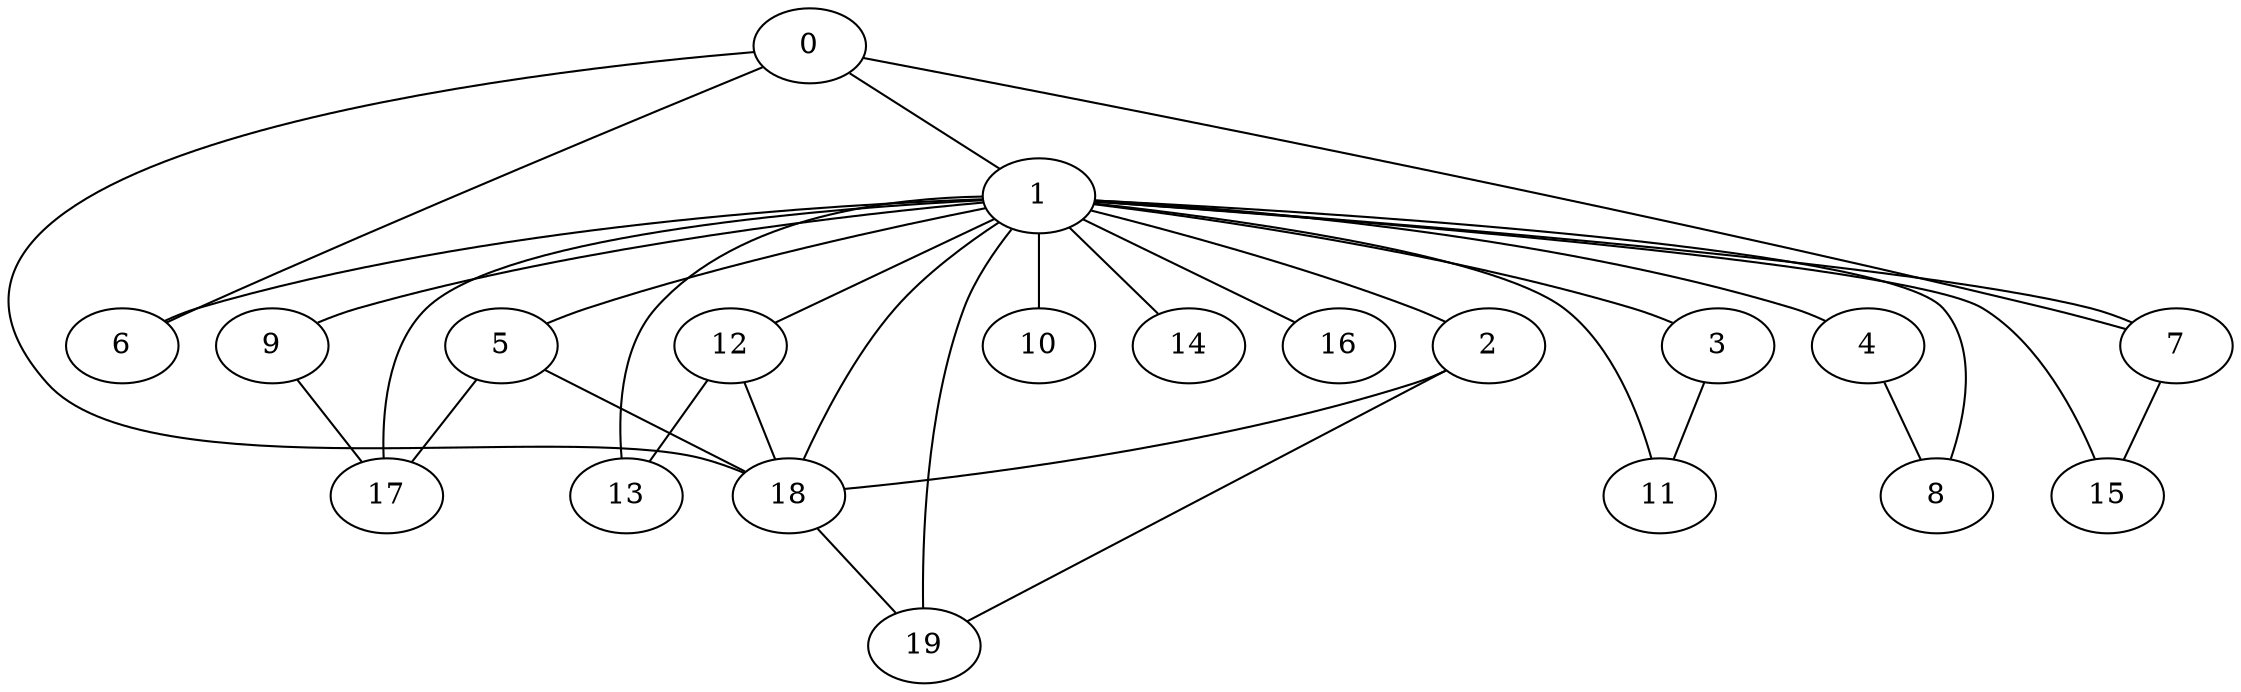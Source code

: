 graph graphname {0--1
0--6
0--7
0--18
1--2
1--3
1--4
1--5
1--6
1--7
1--8
1--9
1--10
1--11
1--12
1--13
1--14
1--15
1--16
1--17
1--18
1--19
2--18
2--19
3--11
4--8
5--17
5--18
7--15
9--17
12--13
12--18
18--19
}